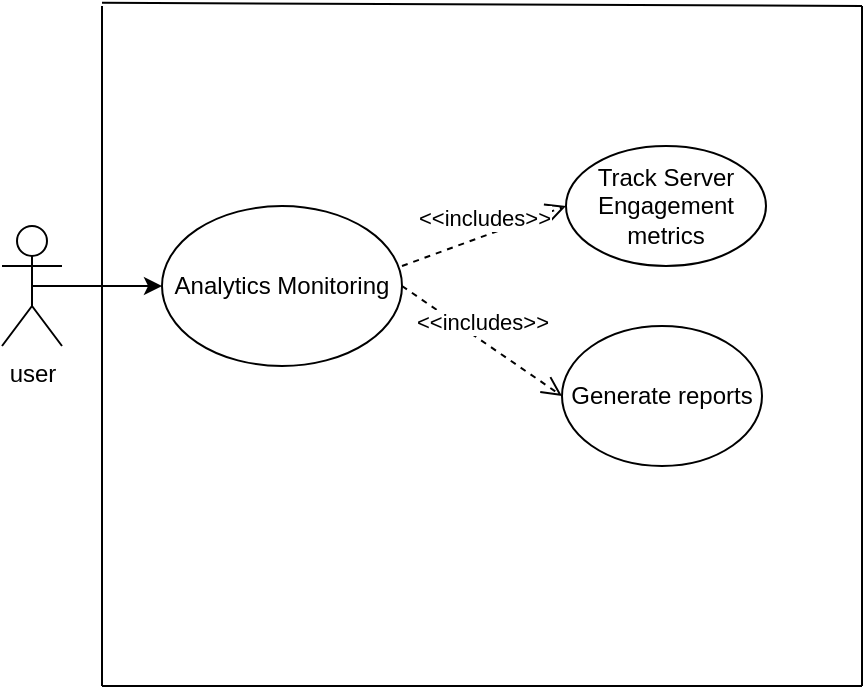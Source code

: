 <mxfile version="26.2.3">
  <diagram name="Page-1" id="0fPnl3mKn_HnCXJ9bHk7">
    <mxGraphModel dx="1044" dy="527" grid="1" gridSize="10" guides="1" tooltips="1" connect="1" arrows="1" fold="1" page="1" pageScale="1" pageWidth="850" pageHeight="1100" math="0" shadow="0">
      <root>
        <mxCell id="0" />
        <mxCell id="1" parent="0" />
        <mxCell id="A8X-WLlHnrKkAT9DYlV7-2" value="user" style="shape=umlActor;verticalLabelPosition=bottom;verticalAlign=top;html=1;outlineConnect=0;" parent="1" vertex="1">
          <mxGeometry x="250" y="170" width="30" height="60" as="geometry" />
        </mxCell>
        <mxCell id="A8X-WLlHnrKkAT9DYlV7-3" value="Track Server Engagement metrics" style="ellipse;whiteSpace=wrap;html=1;" parent="1" vertex="1">
          <mxGeometry x="532" y="130" width="100" height="60" as="geometry" />
        </mxCell>
        <mxCell id="A8X-WLlHnrKkAT9DYlV7-5" value="Generate reports" style="ellipse;whiteSpace=wrap;html=1;" parent="1" vertex="1">
          <mxGeometry x="530" y="220" width="100" height="70" as="geometry" />
        </mxCell>
        <mxCell id="A8X-WLlHnrKkAT9DYlV7-7" value="&amp;lt;&amp;lt;includes&amp;gt;&amp;gt;" style="html=1;verticalAlign=bottom;endArrow=open;dashed=1;endSize=8;curved=0;rounded=0;entryX=0;entryY=0.5;entryDx=0;entryDy=0;exitX=1;exitY=0.375;exitDx=0;exitDy=0;exitPerimeter=0;" parent="1" source="A8X-WLlHnrKkAT9DYlV7-11" target="A8X-WLlHnrKkAT9DYlV7-3" edge="1">
          <mxGeometry relative="1" as="geometry">
            <mxPoint x="150" y="150" as="sourcePoint" />
            <mxPoint x="320" y="290" as="targetPoint" />
          </mxGeometry>
        </mxCell>
        <mxCell id="A8X-WLlHnrKkAT9DYlV7-8" value="&amp;lt;&amp;lt;includes&amp;gt;&amp;gt;" style="html=1;verticalAlign=bottom;endArrow=open;dashed=1;endSize=8;curved=0;rounded=0;entryX=0;entryY=0.5;entryDx=0;entryDy=0;exitX=1;exitY=0.5;exitDx=0;exitDy=0;" parent="1" source="A8X-WLlHnrKkAT9DYlV7-11" target="A8X-WLlHnrKkAT9DYlV7-5" edge="1">
          <mxGeometry relative="1" as="geometry">
            <mxPoint x="400" y="300" as="sourcePoint" />
            <mxPoint x="320" y="300" as="targetPoint" />
          </mxGeometry>
        </mxCell>
        <mxCell id="A8X-WLlHnrKkAT9DYlV7-11" value="Analytics Monitoring" style="ellipse;whiteSpace=wrap;html=1;" parent="1" vertex="1">
          <mxGeometry x="330" y="160" width="120" height="80" as="geometry" />
        </mxCell>
        <mxCell id="A8X-WLlHnrKkAT9DYlV7-12" value="" style="endArrow=classic;html=1;rounded=0;exitX=0.5;exitY=0.5;exitDx=0;exitDy=0;exitPerimeter=0;entryX=0;entryY=0.5;entryDx=0;entryDy=0;" parent="1" source="A8X-WLlHnrKkAT9DYlV7-2" target="A8X-WLlHnrKkAT9DYlV7-11" edge="1">
          <mxGeometry width="50" height="50" relative="1" as="geometry">
            <mxPoint x="340" y="320" as="sourcePoint" />
            <mxPoint x="390" y="270" as="targetPoint" />
          </mxGeometry>
        </mxCell>
        <mxCell id="A8X-WLlHnrKkAT9DYlV7-14" value="" style="endArrow=none;html=1;rounded=0;" parent="1" edge="1">
          <mxGeometry width="50" height="50" relative="1" as="geometry">
            <mxPoint x="300" y="400" as="sourcePoint" />
            <mxPoint x="300" y="60" as="targetPoint" />
          </mxGeometry>
        </mxCell>
        <mxCell id="A8X-WLlHnrKkAT9DYlV7-15" value="" style="endArrow=none;html=1;rounded=0;" parent="1" edge="1">
          <mxGeometry width="50" height="50" relative="1" as="geometry">
            <mxPoint x="300" y="400" as="sourcePoint" />
            <mxPoint x="680" y="400" as="targetPoint" />
          </mxGeometry>
        </mxCell>
        <mxCell id="A8X-WLlHnrKkAT9DYlV7-16" value="" style="endArrow=none;html=1;rounded=0;" parent="1" edge="1">
          <mxGeometry width="50" height="50" relative="1" as="geometry">
            <mxPoint x="680" y="400" as="sourcePoint" />
            <mxPoint x="680" y="60" as="targetPoint" />
          </mxGeometry>
        </mxCell>
        <mxCell id="A8X-WLlHnrKkAT9DYlV7-17" value="" style="endArrow=none;html=1;rounded=0;" parent="1" edge="1">
          <mxGeometry width="50" height="50" relative="1" as="geometry">
            <mxPoint x="300" y="58.4" as="sourcePoint" />
            <mxPoint x="680" y="60" as="targetPoint" />
          </mxGeometry>
        </mxCell>
      </root>
    </mxGraphModel>
  </diagram>
</mxfile>
